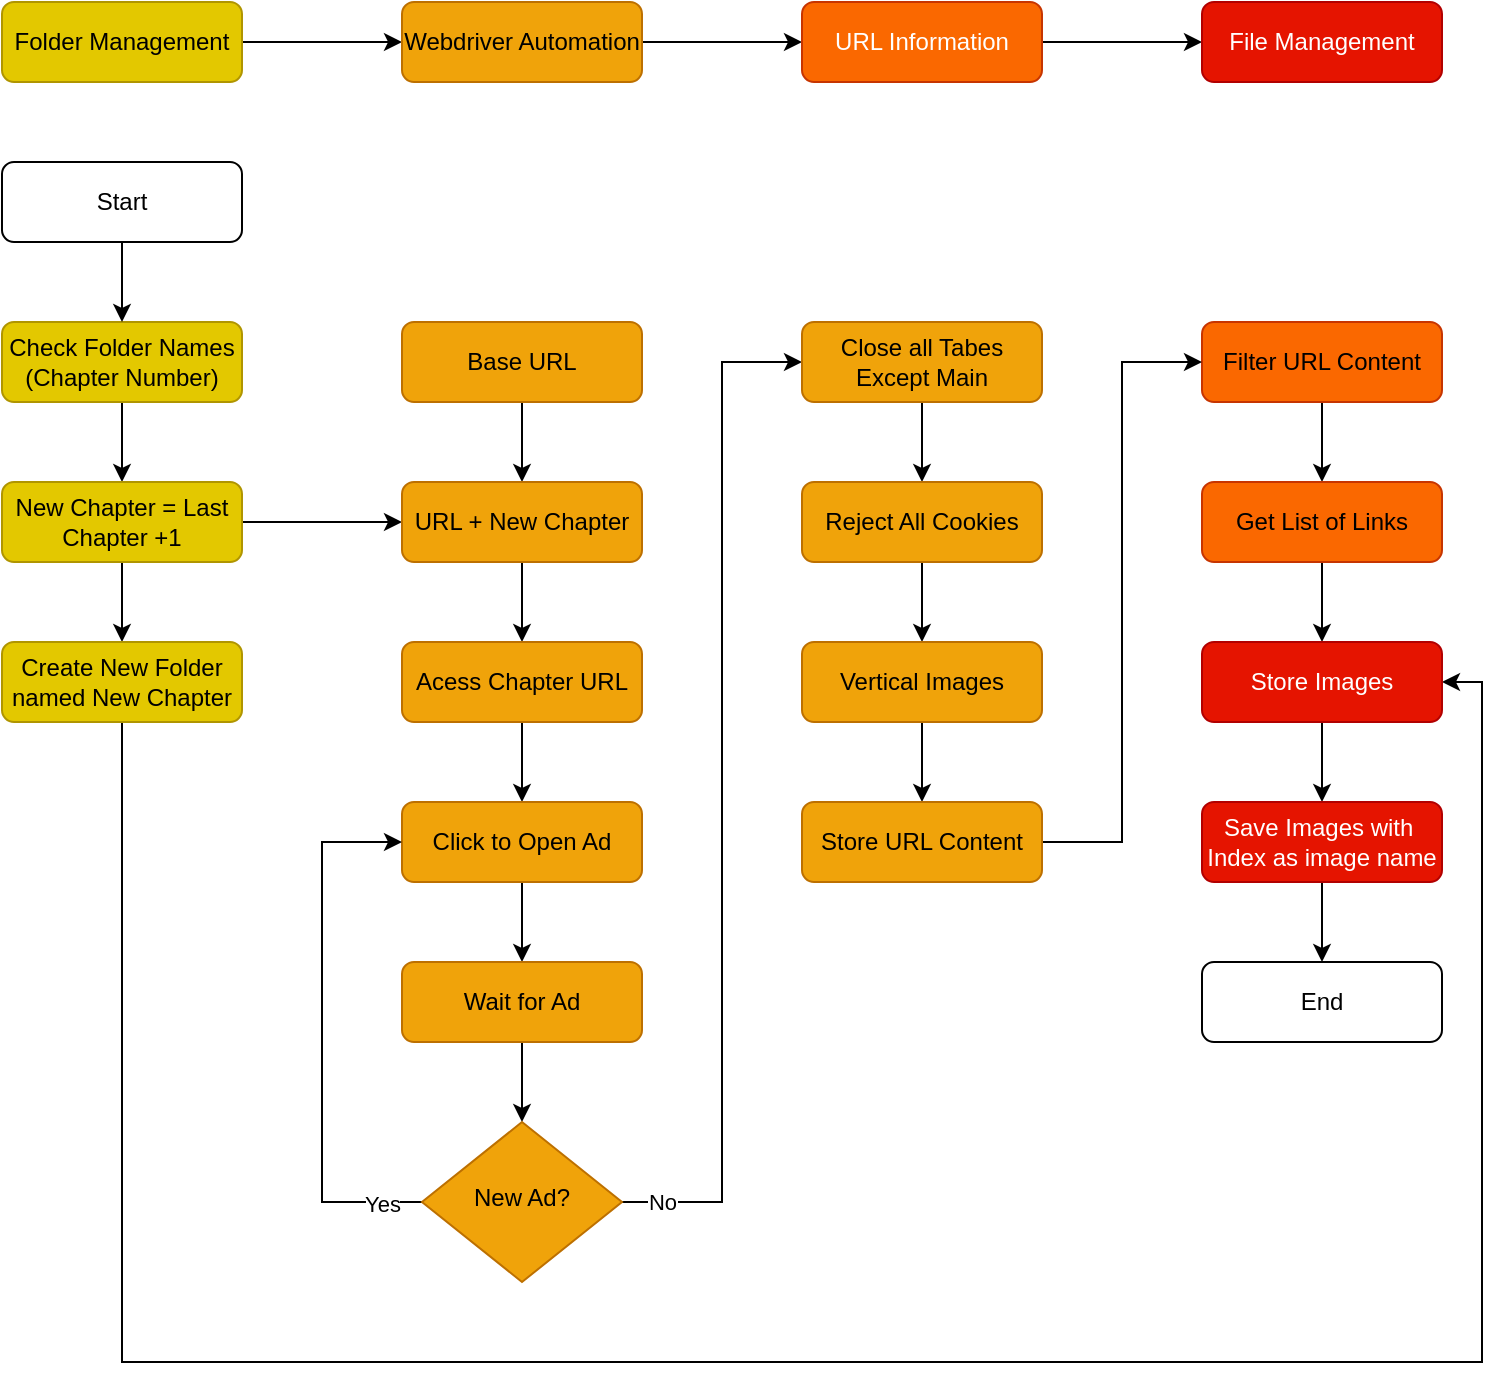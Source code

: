 <mxfile version="24.5.3" type="device">
  <diagram id="C5RBs43oDa-KdzZeNtuy" name="Page-1">
    <mxGraphModel dx="1183" dy="685" grid="1" gridSize="10" guides="1" tooltips="1" connect="1" arrows="1" fold="1" page="1" pageScale="1" pageWidth="827" pageHeight="1169" math="0" shadow="0">
      <root>
        <mxCell id="WIyWlLk6GJQsqaUBKTNV-0" />
        <mxCell id="WIyWlLk6GJQsqaUBKTNV-1" parent="WIyWlLk6GJQsqaUBKTNV-0" />
        <mxCell id="EVhBxR3ZhCIeADLea-M--2" style="edgeStyle=orthogonalEdgeStyle;rounded=0;orthogonalLoop=1;jettySize=auto;html=1;entryX=0.5;entryY=0;entryDx=0;entryDy=0;" parent="WIyWlLk6GJQsqaUBKTNV-1" source="EVhBxR3ZhCIeADLea-M--0" target="EVhBxR3ZhCIeADLea-M--1" edge="1">
          <mxGeometry relative="1" as="geometry" />
        </mxCell>
        <mxCell id="EVhBxR3ZhCIeADLea-M--0" value="Check Folder Names (Chapter Number)" style="rounded=1;whiteSpace=wrap;html=1;fontSize=12;glass=0;strokeWidth=1;shadow=0;fillColor=#e3c800;fontColor=#000000;strokeColor=#B09500;" parent="WIyWlLk6GJQsqaUBKTNV-1" vertex="1">
          <mxGeometry x="40.0" y="200" width="120" height="40" as="geometry" />
        </mxCell>
        <mxCell id="EVhBxR3ZhCIeADLea-M--4" value="" style="edgeStyle=orthogonalEdgeStyle;rounded=0;orthogonalLoop=1;jettySize=auto;html=1;" parent="WIyWlLk6GJQsqaUBKTNV-1" source="EVhBxR3ZhCIeADLea-M--1" target="EVhBxR3ZhCIeADLea-M--3" edge="1">
          <mxGeometry relative="1" as="geometry" />
        </mxCell>
        <mxCell id="EVhBxR3ZhCIeADLea-M--8" style="edgeStyle=orthogonalEdgeStyle;rounded=0;orthogonalLoop=1;jettySize=auto;html=1;" parent="WIyWlLk6GJQsqaUBKTNV-1" source="EVhBxR3ZhCIeADLea-M--1" target="EVhBxR3ZhCIeADLea-M--6" edge="1">
          <mxGeometry relative="1" as="geometry" />
        </mxCell>
        <mxCell id="EVhBxR3ZhCIeADLea-M--1" value="New Chapter = Last Chapter +1" style="rounded=1;whiteSpace=wrap;html=1;fontSize=12;glass=0;strokeWidth=1;shadow=0;fillColor=#e3c800;fontColor=#000000;strokeColor=#B09500;" parent="WIyWlLk6GJQsqaUBKTNV-1" vertex="1">
          <mxGeometry x="40.0" y="280" width="120" height="40" as="geometry" />
        </mxCell>
        <mxCell id="RiUm_8KvwxzskI9FoHBu-14" style="edgeStyle=orthogonalEdgeStyle;rounded=0;orthogonalLoop=1;jettySize=auto;html=1;entryX=1;entryY=0.5;entryDx=0;entryDy=0;" edge="1" parent="WIyWlLk6GJQsqaUBKTNV-1" source="EVhBxR3ZhCIeADLea-M--3" target="EVhBxR3ZhCIeADLea-M--35">
          <mxGeometry relative="1" as="geometry">
            <Array as="points">
              <mxPoint x="100" y="720" />
              <mxPoint x="780" y="720" />
              <mxPoint x="780" y="380" />
            </Array>
          </mxGeometry>
        </mxCell>
        <mxCell id="EVhBxR3ZhCIeADLea-M--3" value="Create New Folder named New Chapter" style="rounded=1;whiteSpace=wrap;html=1;fontSize=12;glass=0;strokeWidth=1;shadow=0;fillColor=#e3c800;fontColor=#000000;strokeColor=#B09500;" parent="WIyWlLk6GJQsqaUBKTNV-1" vertex="1">
          <mxGeometry x="40.0" y="360" width="120" height="40" as="geometry" />
        </mxCell>
        <mxCell id="EVhBxR3ZhCIeADLea-M--7" value="" style="edgeStyle=orthogonalEdgeStyle;rounded=0;orthogonalLoop=1;jettySize=auto;html=1;" parent="WIyWlLk6GJQsqaUBKTNV-1" source="EVhBxR3ZhCIeADLea-M--5" target="EVhBxR3ZhCIeADLea-M--6" edge="1">
          <mxGeometry relative="1" as="geometry" />
        </mxCell>
        <mxCell id="EVhBxR3ZhCIeADLea-M--5" value="Base URL" style="rounded=1;whiteSpace=wrap;html=1;fontSize=12;glass=0;strokeWidth=1;shadow=0;fillColor=#f0a30a;fontColor=#000000;strokeColor=#BD7000;" parent="WIyWlLk6GJQsqaUBKTNV-1" vertex="1">
          <mxGeometry x="240" y="200" width="120" height="40" as="geometry" />
        </mxCell>
        <mxCell id="EVhBxR3ZhCIeADLea-M--10" style="edgeStyle=orthogonalEdgeStyle;rounded=0;orthogonalLoop=1;jettySize=auto;html=1;entryX=0.5;entryY=0;entryDx=0;entryDy=0;" parent="WIyWlLk6GJQsqaUBKTNV-1" source="EVhBxR3ZhCIeADLea-M--6" target="EVhBxR3ZhCIeADLea-M--9" edge="1">
          <mxGeometry relative="1" as="geometry" />
        </mxCell>
        <mxCell id="EVhBxR3ZhCIeADLea-M--6" value="URL + New Chapter" style="rounded=1;whiteSpace=wrap;html=1;fontSize=12;glass=0;strokeWidth=1;shadow=0;fillColor=#f0a30a;fontColor=#000000;strokeColor=#BD7000;" parent="WIyWlLk6GJQsqaUBKTNV-1" vertex="1">
          <mxGeometry x="240" y="280" width="120" height="40" as="geometry" />
        </mxCell>
        <mxCell id="EVhBxR3ZhCIeADLea-M--12" value="" style="edgeStyle=orthogonalEdgeStyle;rounded=0;orthogonalLoop=1;jettySize=auto;html=1;" parent="WIyWlLk6GJQsqaUBKTNV-1" source="EVhBxR3ZhCIeADLea-M--9" target="EVhBxR3ZhCIeADLea-M--11" edge="1">
          <mxGeometry relative="1" as="geometry" />
        </mxCell>
        <mxCell id="EVhBxR3ZhCIeADLea-M--9" value="Acess Chapter URL" style="rounded=1;whiteSpace=wrap;html=1;fontSize=12;glass=0;strokeWidth=1;shadow=0;fillColor=#f0a30a;fontColor=#000000;strokeColor=#BD7000;" parent="WIyWlLk6GJQsqaUBKTNV-1" vertex="1">
          <mxGeometry x="240" y="360" width="120" height="40" as="geometry" />
        </mxCell>
        <mxCell id="EVhBxR3ZhCIeADLea-M--14" value="" style="edgeStyle=orthogonalEdgeStyle;rounded=0;orthogonalLoop=1;jettySize=auto;html=1;" parent="WIyWlLk6GJQsqaUBKTNV-1" source="EVhBxR3ZhCIeADLea-M--11" target="EVhBxR3ZhCIeADLea-M--13" edge="1">
          <mxGeometry relative="1" as="geometry" />
        </mxCell>
        <mxCell id="EVhBxR3ZhCIeADLea-M--11" value="Click to Open Ad" style="rounded=1;whiteSpace=wrap;html=1;fontSize=12;glass=0;strokeWidth=1;shadow=0;fillColor=#f0a30a;fontColor=#000000;strokeColor=#BD7000;" parent="WIyWlLk6GJQsqaUBKTNV-1" vertex="1">
          <mxGeometry x="240" y="440" width="120" height="40" as="geometry" />
        </mxCell>
        <mxCell id="EVhBxR3ZhCIeADLea-M--17" style="edgeStyle=orthogonalEdgeStyle;rounded=0;orthogonalLoop=1;jettySize=auto;html=1;entryX=0.5;entryY=0;entryDx=0;entryDy=0;" parent="WIyWlLk6GJQsqaUBKTNV-1" source="EVhBxR3ZhCIeADLea-M--13" target="EVhBxR3ZhCIeADLea-M--16" edge="1">
          <mxGeometry relative="1" as="geometry">
            <mxPoint x="300" y="600" as="targetPoint" />
          </mxGeometry>
        </mxCell>
        <mxCell id="EVhBxR3ZhCIeADLea-M--13" value="Wait for Ad" style="rounded=1;whiteSpace=wrap;html=1;fontSize=12;glass=0;strokeWidth=1;shadow=0;fillColor=#f0a30a;fontColor=#000000;strokeColor=#BD7000;" parent="WIyWlLk6GJQsqaUBKTNV-1" vertex="1">
          <mxGeometry x="240" y="520" width="120" height="40" as="geometry" />
        </mxCell>
        <mxCell id="EVhBxR3ZhCIeADLea-M--18" style="edgeStyle=orthogonalEdgeStyle;rounded=0;orthogonalLoop=1;jettySize=auto;html=1;entryX=0;entryY=0.5;entryDx=0;entryDy=0;exitX=0;exitY=0.5;exitDx=0;exitDy=0;" parent="WIyWlLk6GJQsqaUBKTNV-1" source="EVhBxR3ZhCIeADLea-M--16" target="EVhBxR3ZhCIeADLea-M--11" edge="1">
          <mxGeometry relative="1" as="geometry">
            <mxPoint x="250" y="640" as="sourcePoint" />
            <mxPoint x="40.0" y="460.0" as="targetPoint" />
            <Array as="points">
              <mxPoint x="200" y="640" />
              <mxPoint x="200" y="460" />
            </Array>
          </mxGeometry>
        </mxCell>
        <mxCell id="EVhBxR3ZhCIeADLea-M--20" value="Yes" style="edgeLabel;html=1;align=center;verticalAlign=middle;resizable=0;points=[];" parent="EVhBxR3ZhCIeADLea-M--18" vertex="1" connectable="0">
          <mxGeometry x="-0.006" relative="1" as="geometry">
            <mxPoint x="30" y="85" as="offset" />
          </mxGeometry>
        </mxCell>
        <mxCell id="EVhBxR3ZhCIeADLea-M--24" style="edgeStyle=orthogonalEdgeStyle;rounded=0;orthogonalLoop=1;jettySize=auto;html=1;entryX=0;entryY=0.5;entryDx=0;entryDy=0;exitX=1;exitY=0.5;exitDx=0;exitDy=0;exitPerimeter=0;" parent="WIyWlLk6GJQsqaUBKTNV-1" source="EVhBxR3ZhCIeADLea-M--16" target="EVhBxR3ZhCIeADLea-M--23" edge="1">
          <mxGeometry relative="1" as="geometry">
            <Array as="points">
              <mxPoint x="400" y="640" />
              <mxPoint x="400" y="220" />
            </Array>
            <mxPoint x="350" y="640" as="sourcePoint" />
          </mxGeometry>
        </mxCell>
        <mxCell id="EVhBxR3ZhCIeADLea-M--25" value="No" style="edgeLabel;html=1;align=center;verticalAlign=middle;resizable=0;points=[];" parent="EVhBxR3ZhCIeADLea-M--24" vertex="1" connectable="0">
          <mxGeometry x="-0.392" relative="1" as="geometry">
            <mxPoint x="-30" y="105" as="offset" />
          </mxGeometry>
        </mxCell>
        <mxCell id="EVhBxR3ZhCIeADLea-M--16" value="New Ad?" style="rhombus;whiteSpace=wrap;html=1;shadow=0;fontFamily=Helvetica;fontSize=12;align=center;strokeWidth=1;spacing=6;spacingTop=-4;fillColor=#f0a30a;fontColor=#000000;strokeColor=#BD7000;" parent="WIyWlLk6GJQsqaUBKTNV-1" vertex="1">
          <mxGeometry x="250.0" y="600" width="100" height="80" as="geometry" />
        </mxCell>
        <mxCell id="EVhBxR3ZhCIeADLea-M--27" style="edgeStyle=orthogonalEdgeStyle;rounded=0;orthogonalLoop=1;jettySize=auto;html=1;entryX=0.5;entryY=0;entryDx=0;entryDy=0;" parent="WIyWlLk6GJQsqaUBKTNV-1" source="EVhBxR3ZhCIeADLea-M--23" target="EVhBxR3ZhCIeADLea-M--26" edge="1">
          <mxGeometry relative="1" as="geometry" />
        </mxCell>
        <mxCell id="EVhBxR3ZhCIeADLea-M--23" value="Close all Tabes Except Main" style="rounded=1;whiteSpace=wrap;html=1;fontSize=12;glass=0;strokeWidth=1;shadow=0;fillColor=#f0a30a;fontColor=#000000;strokeColor=#BD7000;" parent="WIyWlLk6GJQsqaUBKTNV-1" vertex="1">
          <mxGeometry x="440" y="200" width="120" height="40" as="geometry" />
        </mxCell>
        <mxCell id="EVhBxR3ZhCIeADLea-M--30" style="edgeStyle=orthogonalEdgeStyle;rounded=0;orthogonalLoop=1;jettySize=auto;html=1;entryX=0.5;entryY=0;entryDx=0;entryDy=0;" parent="WIyWlLk6GJQsqaUBKTNV-1" source="EVhBxR3ZhCIeADLea-M--26" target="EVhBxR3ZhCIeADLea-M--28" edge="1">
          <mxGeometry relative="1" as="geometry" />
        </mxCell>
        <mxCell id="EVhBxR3ZhCIeADLea-M--26" value="Reject All Cookies" style="rounded=1;whiteSpace=wrap;html=1;fontSize=12;glass=0;strokeWidth=1;shadow=0;fillColor=#f0a30a;fontColor=#000000;strokeColor=#BD7000;" parent="WIyWlLk6GJQsqaUBKTNV-1" vertex="1">
          <mxGeometry x="440" y="280" width="120" height="40" as="geometry" />
        </mxCell>
        <mxCell id="RiUm_8KvwxzskI9FoHBu-8" value="" style="edgeStyle=orthogonalEdgeStyle;rounded=0;orthogonalLoop=1;jettySize=auto;html=1;" edge="1" parent="WIyWlLk6GJQsqaUBKTNV-1" source="EVhBxR3ZhCIeADLea-M--28" target="RiUm_8KvwxzskI9FoHBu-7">
          <mxGeometry relative="1" as="geometry" />
        </mxCell>
        <mxCell id="EVhBxR3ZhCIeADLea-M--28" value="Vertical Images" style="rounded=1;whiteSpace=wrap;html=1;fontSize=12;glass=0;strokeWidth=1;shadow=0;fillColor=#f0a30a;fontColor=#000000;strokeColor=#BD7000;" parent="WIyWlLk6GJQsqaUBKTNV-1" vertex="1">
          <mxGeometry x="440" y="360" width="120" height="40" as="geometry" />
        </mxCell>
        <mxCell id="EVhBxR3ZhCIeADLea-M--34" style="edgeStyle=orthogonalEdgeStyle;rounded=0;orthogonalLoop=1;jettySize=auto;html=1;entryX=0.5;entryY=0;entryDx=0;entryDy=0;" parent="WIyWlLk6GJQsqaUBKTNV-1" source="EVhBxR3ZhCIeADLea-M--31" target="EVhBxR3ZhCIeADLea-M--33" edge="1">
          <mxGeometry relative="1" as="geometry" />
        </mxCell>
        <mxCell id="EVhBxR3ZhCIeADLea-M--31" value="Filter URL Content" style="rounded=1;whiteSpace=wrap;html=1;fontSize=12;glass=0;strokeWidth=1;shadow=0;fillColor=#fa6800;fontColor=#000000;strokeColor=#C73500;" parent="WIyWlLk6GJQsqaUBKTNV-1" vertex="1">
          <mxGeometry x="640" y="200" width="120" height="40" as="geometry" />
        </mxCell>
        <mxCell id="EVhBxR3ZhCIeADLea-M--36" value="" style="edgeStyle=orthogonalEdgeStyle;rounded=0;orthogonalLoop=1;jettySize=auto;html=1;entryX=0.5;entryY=0;entryDx=0;entryDy=0;" parent="WIyWlLk6GJQsqaUBKTNV-1" source="EVhBxR3ZhCIeADLea-M--33" target="EVhBxR3ZhCIeADLea-M--35" edge="1">
          <mxGeometry relative="1" as="geometry" />
        </mxCell>
        <mxCell id="EVhBxR3ZhCIeADLea-M--33" value="Get List of Links" style="rounded=1;whiteSpace=wrap;html=1;fontSize=12;glass=0;strokeWidth=1;shadow=0;fillColor=#fa6800;fontColor=#000000;strokeColor=#C73500;" parent="WIyWlLk6GJQsqaUBKTNV-1" vertex="1">
          <mxGeometry x="640" y="280" width="120" height="40" as="geometry" />
        </mxCell>
        <mxCell id="EVhBxR3ZhCIeADLea-M--40" value="" style="edgeStyle=orthogonalEdgeStyle;rounded=0;orthogonalLoop=1;jettySize=auto;html=1;exitX=0.5;exitY=1;exitDx=0;exitDy=0;entryX=0.5;entryY=0;entryDx=0;entryDy=0;" parent="WIyWlLk6GJQsqaUBKTNV-1" source="EVhBxR3ZhCIeADLea-M--35" target="EVhBxR3ZhCIeADLea-M--39" edge="1">
          <mxGeometry relative="1" as="geometry" />
        </mxCell>
        <mxCell id="EVhBxR3ZhCIeADLea-M--35" value="Store Images" style="rounded=1;whiteSpace=wrap;html=1;fontSize=12;glass=0;strokeWidth=1;shadow=0;fillColor=#e51400;fontColor=#ffffff;strokeColor=#B20000;" parent="WIyWlLk6GJQsqaUBKTNV-1" vertex="1">
          <mxGeometry x="640" y="360" width="120" height="40" as="geometry" />
        </mxCell>
        <mxCell id="RiUm_8KvwxzskI9FoHBu-13" style="edgeStyle=orthogonalEdgeStyle;rounded=0;orthogonalLoop=1;jettySize=auto;html=1;entryX=0.5;entryY=0;entryDx=0;entryDy=0;" edge="1" parent="WIyWlLk6GJQsqaUBKTNV-1" source="EVhBxR3ZhCIeADLea-M--39" target="RiUm_8KvwxzskI9FoHBu-12">
          <mxGeometry relative="1" as="geometry" />
        </mxCell>
        <mxCell id="EVhBxR3ZhCIeADLea-M--39" value="Save Images with&amp;nbsp; Index as image name" style="rounded=1;whiteSpace=wrap;html=1;fontSize=12;glass=0;strokeWidth=1;shadow=0;fillColor=#e51400;fontColor=#ffffff;strokeColor=#B20000;" parent="WIyWlLk6GJQsqaUBKTNV-1" vertex="1">
          <mxGeometry x="640" y="440" width="120" height="40" as="geometry" />
        </mxCell>
        <mxCell id="RiUm_8KvwxzskI9FoHBu-2" value="" style="edgeStyle=orthogonalEdgeStyle;rounded=0;orthogonalLoop=1;jettySize=auto;html=1;fontColor=#000000;" edge="1" parent="WIyWlLk6GJQsqaUBKTNV-1" source="RiUm_8KvwxzskI9FoHBu-0" target="RiUm_8KvwxzskI9FoHBu-1">
          <mxGeometry relative="1" as="geometry" />
        </mxCell>
        <mxCell id="RiUm_8KvwxzskI9FoHBu-0" value="Folder Management" style="rounded=1;whiteSpace=wrap;html=1;fontSize=12;glass=0;strokeWidth=1;shadow=0;fillColor=#e3c800;fontColor=#000000;strokeColor=#B09500;" vertex="1" parent="WIyWlLk6GJQsqaUBKTNV-1">
          <mxGeometry x="40" y="40" width="120" height="40" as="geometry" />
        </mxCell>
        <mxCell id="RiUm_8KvwxzskI9FoHBu-4" value="" style="edgeStyle=orthogonalEdgeStyle;rounded=0;orthogonalLoop=1;jettySize=auto;html=1;fontColor=#FFFFFF;" edge="1" parent="WIyWlLk6GJQsqaUBKTNV-1" source="RiUm_8KvwxzskI9FoHBu-1" target="RiUm_8KvwxzskI9FoHBu-3">
          <mxGeometry relative="1" as="geometry" />
        </mxCell>
        <mxCell id="RiUm_8KvwxzskI9FoHBu-1" value="Webdriver Automation" style="rounded=1;whiteSpace=wrap;html=1;fontSize=12;glass=0;strokeWidth=1;shadow=0;fillColor=#f0a30a;fontColor=#000000;strokeColor=#BD7000;" vertex="1" parent="WIyWlLk6GJQsqaUBKTNV-1">
          <mxGeometry x="240" y="40" width="120" height="40" as="geometry" />
        </mxCell>
        <mxCell id="RiUm_8KvwxzskI9FoHBu-6" value="" style="edgeStyle=orthogonalEdgeStyle;rounded=0;orthogonalLoop=1;jettySize=auto;html=1;fontColor=#FFFFFF;" edge="1" parent="WIyWlLk6GJQsqaUBKTNV-1" source="RiUm_8KvwxzskI9FoHBu-3" target="RiUm_8KvwxzskI9FoHBu-5">
          <mxGeometry relative="1" as="geometry" />
        </mxCell>
        <mxCell id="RiUm_8KvwxzskI9FoHBu-3" value="URL Information" style="rounded=1;whiteSpace=wrap;html=1;fontSize=12;glass=0;strokeWidth=1;shadow=0;fillColor=#fa6800;fontColor=#FFFFFF;strokeColor=#C73500;" vertex="1" parent="WIyWlLk6GJQsqaUBKTNV-1">
          <mxGeometry x="440" y="40" width="120" height="40" as="geometry" />
        </mxCell>
        <mxCell id="RiUm_8KvwxzskI9FoHBu-5" value="File Management" style="rounded=1;whiteSpace=wrap;html=1;fontSize=12;glass=0;strokeWidth=1;shadow=0;fillColor=#e51400;fontColor=#FFFFFF;strokeColor=#B20000;" vertex="1" parent="WIyWlLk6GJQsqaUBKTNV-1">
          <mxGeometry x="640" y="40" width="120" height="40" as="geometry" />
        </mxCell>
        <mxCell id="RiUm_8KvwxzskI9FoHBu-9" style="edgeStyle=orthogonalEdgeStyle;rounded=0;orthogonalLoop=1;jettySize=auto;html=1;entryX=0;entryY=0.5;entryDx=0;entryDy=0;" edge="1" parent="WIyWlLk6GJQsqaUBKTNV-1" source="RiUm_8KvwxzskI9FoHBu-7" target="EVhBxR3ZhCIeADLea-M--31">
          <mxGeometry relative="1" as="geometry" />
        </mxCell>
        <mxCell id="RiUm_8KvwxzskI9FoHBu-7" value="Store URL Content" style="rounded=1;whiteSpace=wrap;html=1;fontSize=12;glass=0;strokeWidth=1;shadow=0;fillColor=#f0a30a;fontColor=#000000;strokeColor=#BD7000;" vertex="1" parent="WIyWlLk6GJQsqaUBKTNV-1">
          <mxGeometry x="440" y="440" width="120" height="40" as="geometry" />
        </mxCell>
        <mxCell id="RiUm_8KvwxzskI9FoHBu-11" style="edgeStyle=orthogonalEdgeStyle;rounded=0;orthogonalLoop=1;jettySize=auto;html=1;entryX=0.5;entryY=0;entryDx=0;entryDy=0;" edge="1" parent="WIyWlLk6GJQsqaUBKTNV-1" source="RiUm_8KvwxzskI9FoHBu-10" target="EVhBxR3ZhCIeADLea-M--0">
          <mxGeometry relative="1" as="geometry" />
        </mxCell>
        <mxCell id="RiUm_8KvwxzskI9FoHBu-10" value="Start" style="rounded=1;whiteSpace=wrap;html=1;fontSize=12;glass=0;strokeWidth=1;shadow=0;" vertex="1" parent="WIyWlLk6GJQsqaUBKTNV-1">
          <mxGeometry x="40.0" y="120" width="120" height="40" as="geometry" />
        </mxCell>
        <mxCell id="RiUm_8KvwxzskI9FoHBu-12" value="End" style="rounded=1;whiteSpace=wrap;html=1;fontSize=12;glass=0;strokeWidth=1;shadow=0;" vertex="1" parent="WIyWlLk6GJQsqaUBKTNV-1">
          <mxGeometry x="640" y="520" width="120" height="40" as="geometry" />
        </mxCell>
      </root>
    </mxGraphModel>
  </diagram>
</mxfile>
